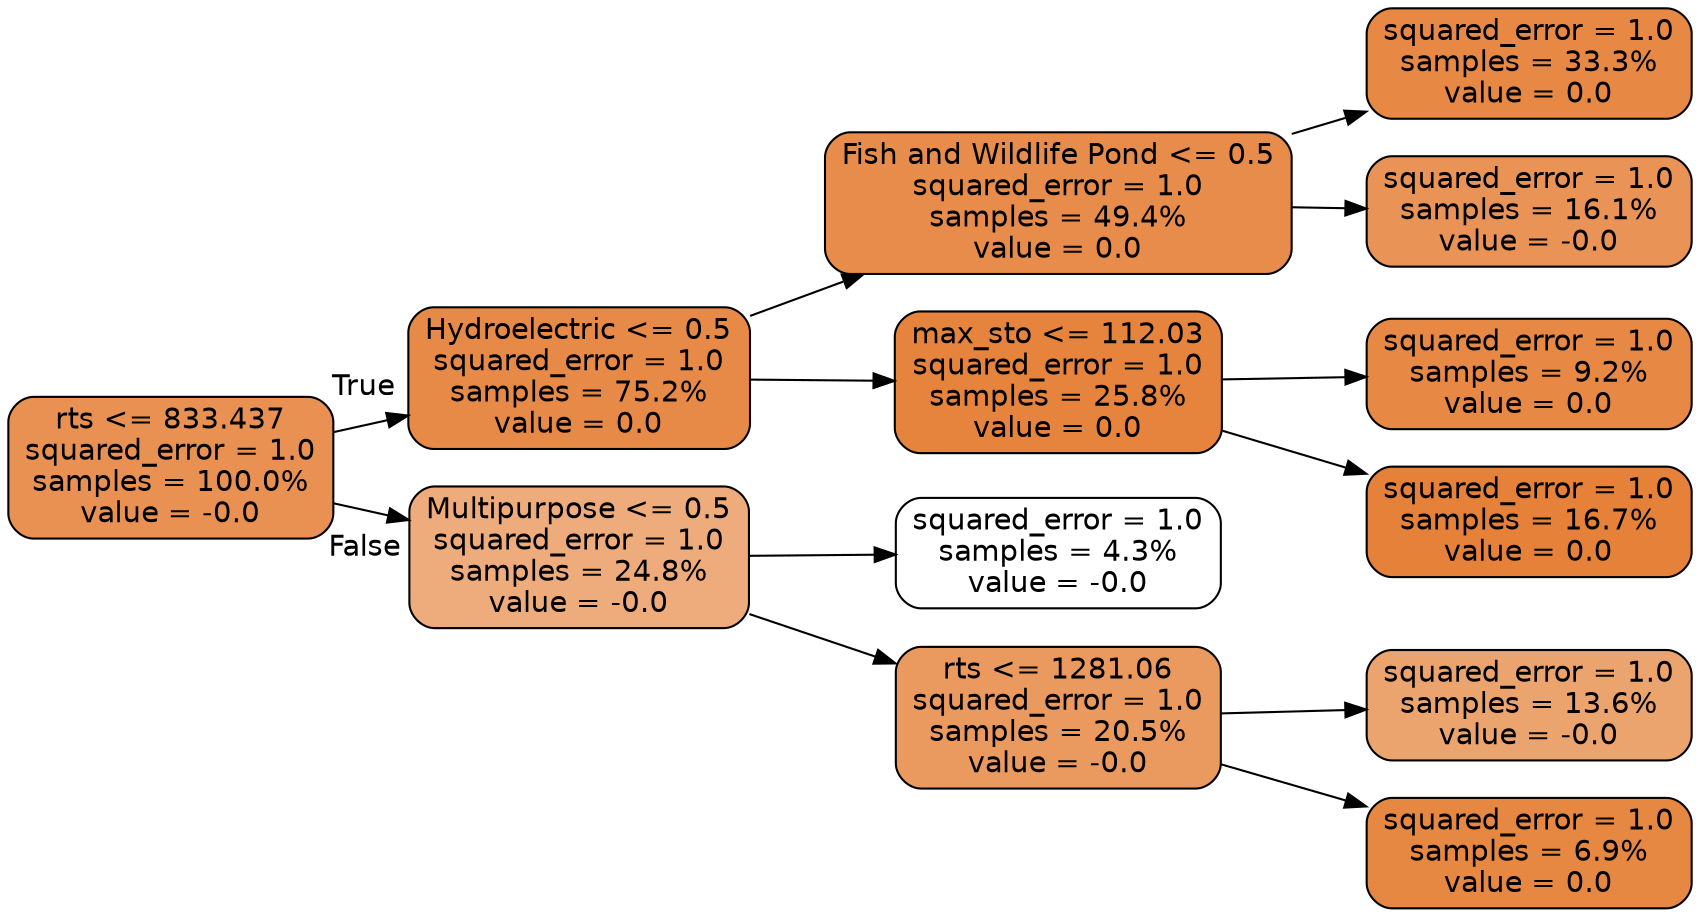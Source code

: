 digraph Tree {
node [shape=box, style="filled, rounded", color="black", fontname="helvetica"] ;
edge [fontname="helvetica"] ;
rankdir=LR ;
0 [label="rts <= 833.437\nsquared_error = 1.0\nsamples = 100.0%\nvalue = -0.0", fillcolor="#e89152"] ;
1 [label="Hydroelectric <= 0.5\nsquared_error = 1.0\nsamples = 75.2%\nvalue = 0.0", fillcolor="#e78a47"] ;
0 -> 1 [labeldistance=2.5, labelangle=-45, headlabel="True"] ;
2 [label="Fish and Wildlife Pond <= 0.5\nsquared_error = 1.0\nsamples = 49.4%\nvalue = 0.0", fillcolor="#e78c4a"] ;
1 -> 2 ;
3 [label="squared_error = 1.0\nsamples = 33.3%\nvalue = 0.0", fillcolor="#e78945"] ;
2 -> 3 ;
4 [label="squared_error = 1.0\nsamples = 16.1%\nvalue = -0.0", fillcolor="#e99356"] ;
2 -> 4 ;
5 [label="max_sto <= 112.03\nsquared_error = 1.0\nsamples = 25.8%\nvalue = 0.0", fillcolor="#e6843e"] ;
1 -> 5 ;
6 [label="squared_error = 1.0\nsamples = 9.2%\nvalue = 0.0", fillcolor="#e78945"] ;
5 -> 6 ;
7 [label="squared_error = 1.0\nsamples = 16.7%\nvalue = 0.0", fillcolor="#e58139"] ;
5 -> 7 ;
8 [label="Multipurpose <= 0.5\nsquared_error = 1.0\nsamples = 24.8%\nvalue = -0.0", fillcolor="#eeac7d"] ;
0 -> 8 [labeldistance=2.5, labelangle=45, headlabel="False"] ;
9 [label="squared_error = 1.0\nsamples = 4.3%\nvalue = -0.0", fillcolor="#ffffff"] ;
8 -> 9 ;
10 [label="rts <= 1281.06\nsquared_error = 1.0\nsamples = 20.5%\nvalue = -0.0", fillcolor="#ea995f"] ;
8 -> 10 ;
11 [label="squared_error = 1.0\nsamples = 13.6%\nvalue = -0.0", fillcolor="#eca46f"] ;
10 -> 11 ;
12 [label="squared_error = 1.0\nsamples = 6.9%\nvalue = 0.0", fillcolor="#e68742"] ;
10 -> 12 ;
}